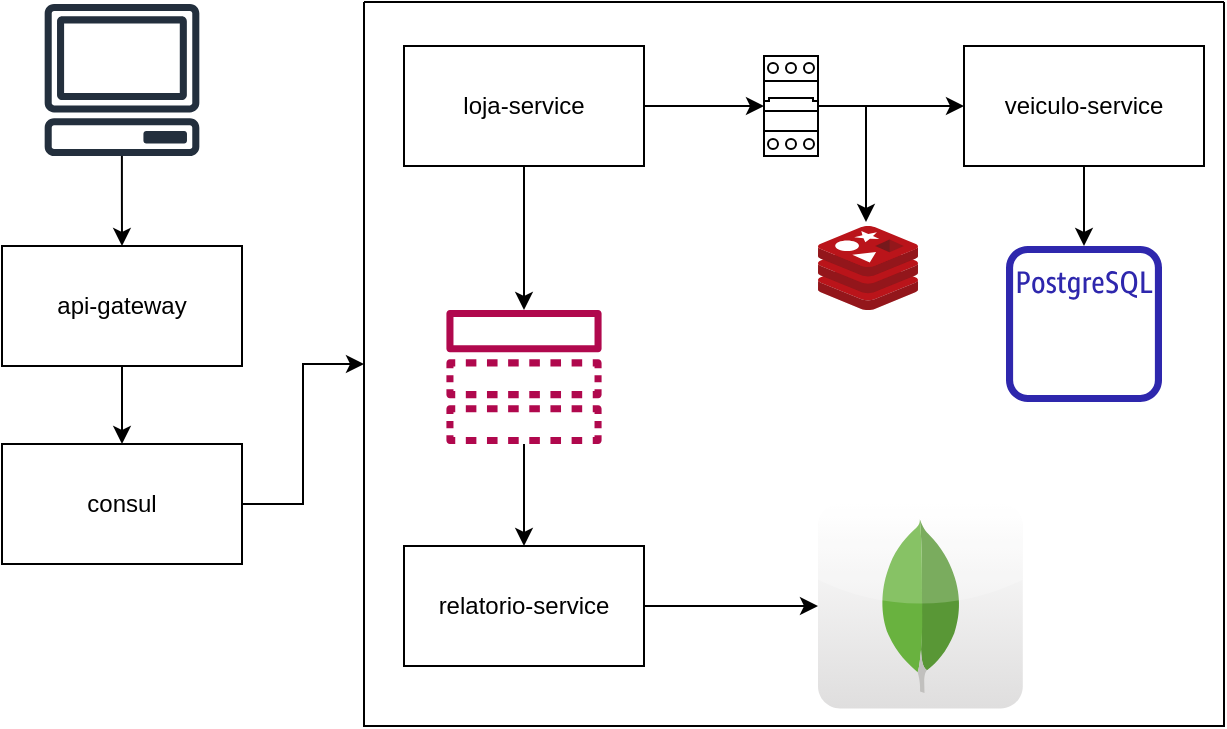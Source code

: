 <mxfile version="20.2.6" type="github">
  <diagram id="cDS2AxNONFs85x3WoPjF" name="Curso Micronaut">
    <mxGraphModel dx="1289" dy="757" grid="1" gridSize="10" guides="1" tooltips="1" connect="1" arrows="1" fold="1" page="1" pageScale="1" pageWidth="827" pageHeight="1169" math="0" shadow="0">
      <root>
        <mxCell id="0" />
        <mxCell id="1" parent="0" />
        <mxCell id="vRn6mUdnOCqso2IrHkOI-3" value="" style="edgeStyle=orthogonalEdgeStyle;rounded=0;orthogonalLoop=1;jettySize=auto;html=1;" edge="1" parent="1" source="vRn6mUdnOCqso2IrHkOI-1" target="vRn6mUdnOCqso2IrHkOI-2">
          <mxGeometry relative="1" as="geometry" />
        </mxCell>
        <mxCell id="vRn6mUdnOCqso2IrHkOI-1" value="veiculo-service" style="rounded=0;whiteSpace=wrap;html=1;" vertex="1" parent="1">
          <mxGeometry x="340" y="60" width="120" height="60" as="geometry" />
        </mxCell>
        <mxCell id="vRn6mUdnOCqso2IrHkOI-2" value="" style="sketch=0;outlineConnect=0;fontColor=#232F3E;gradientColor=none;fillColor=#2E27AD;strokeColor=none;dashed=0;verticalLabelPosition=bottom;verticalAlign=top;align=center;html=1;fontSize=12;fontStyle=0;aspect=fixed;pointerEvents=1;shape=mxgraph.aws4.rds_postgresql_instance_alt;" vertex="1" parent="1">
          <mxGeometry x="361" y="160" width="78" height="78" as="geometry" />
        </mxCell>
        <mxCell id="vRn6mUdnOCqso2IrHkOI-10" value="" style="edgeStyle=orthogonalEdgeStyle;rounded=0;orthogonalLoop=1;jettySize=auto;html=1;" edge="1" parent="1" source="vRn6mUdnOCqso2IrHkOI-4" target="vRn6mUdnOCqso2IrHkOI-8">
          <mxGeometry relative="1" as="geometry" />
        </mxCell>
        <mxCell id="vRn6mUdnOCqso2IrHkOI-16" value="" style="edgeStyle=orthogonalEdgeStyle;rounded=0;orthogonalLoop=1;jettySize=auto;html=1;" edge="1" parent="1" source="vRn6mUdnOCqso2IrHkOI-4" target="vRn6mUdnOCqso2IrHkOI-15">
          <mxGeometry relative="1" as="geometry" />
        </mxCell>
        <mxCell id="vRn6mUdnOCqso2IrHkOI-4" value="loja-service" style="rounded=0;whiteSpace=wrap;html=1;" vertex="1" parent="1">
          <mxGeometry x="60" y="60" width="120" height="60" as="geometry" />
        </mxCell>
        <mxCell id="vRn6mUdnOCqso2IrHkOI-7" value="" style="dashed=0;outlineConnect=0;html=1;align=center;labelPosition=center;verticalLabelPosition=bottom;verticalAlign=top;shape=mxgraph.webicons.mongodb;gradientColor=#DFDEDE" vertex="1" parent="1">
          <mxGeometry x="267" y="288.8" width="102.4" height="102.4" as="geometry" />
        </mxCell>
        <mxCell id="vRn6mUdnOCqso2IrHkOI-9" style="edgeStyle=orthogonalEdgeStyle;rounded=0;orthogonalLoop=1;jettySize=auto;html=1;entryX=0;entryY=0.5;entryDx=0;entryDy=0;" edge="1" parent="1" source="vRn6mUdnOCqso2IrHkOI-8" target="vRn6mUdnOCqso2IrHkOI-1">
          <mxGeometry relative="1" as="geometry">
            <Array as="points">
              <mxPoint x="300" y="90" />
              <mxPoint x="300" y="90" />
            </Array>
          </mxGeometry>
        </mxCell>
        <mxCell id="vRn6mUdnOCqso2IrHkOI-14" style="edgeStyle=orthogonalEdgeStyle;rounded=0;orthogonalLoop=1;jettySize=auto;html=1;entryX=0.48;entryY=-0.048;entryDx=0;entryDy=0;entryPerimeter=0;" edge="1" parent="1" target="vRn6mUdnOCqso2IrHkOI-11">
          <mxGeometry relative="1" as="geometry">
            <mxPoint x="300" y="90" as="sourcePoint" />
            <Array as="points">
              <mxPoint x="291" y="90" />
            </Array>
          </mxGeometry>
        </mxCell>
        <mxCell id="vRn6mUdnOCqso2IrHkOI-8" value="" style="verticalLabelPosition=bottom;dashed=0;shadow=0;html=1;align=center;verticalAlign=top;shape=mxgraph.cabinets.cb_3p;" vertex="1" parent="1">
          <mxGeometry x="240" y="65" width="27" height="50" as="geometry" />
        </mxCell>
        <mxCell id="vRn6mUdnOCqso2IrHkOI-11" value="" style="sketch=0;aspect=fixed;html=1;points=[];align=center;image;fontSize=12;image=img/lib/mscae/Cache_Redis_Product.svg;" vertex="1" parent="1">
          <mxGeometry x="267" y="150" width="50" height="42" as="geometry" />
        </mxCell>
        <mxCell id="vRn6mUdnOCqso2IrHkOI-18" value="" style="edgeStyle=orthogonalEdgeStyle;rounded=0;orthogonalLoop=1;jettySize=auto;html=1;" edge="1" parent="1" source="vRn6mUdnOCqso2IrHkOI-15" target="vRn6mUdnOCqso2IrHkOI-17">
          <mxGeometry relative="1" as="geometry" />
        </mxCell>
        <mxCell id="vRn6mUdnOCqso2IrHkOI-15" value="" style="sketch=0;outlineConnect=0;fontColor=#232F3E;gradientColor=none;fillColor=#B0084D;strokeColor=none;dashed=0;verticalLabelPosition=bottom;verticalAlign=top;align=center;html=1;fontSize=12;fontStyle=0;aspect=fixed;pointerEvents=1;shape=mxgraph.aws4.topic;" vertex="1" parent="1">
          <mxGeometry x="81" y="192" width="78" height="67" as="geometry" />
        </mxCell>
        <mxCell id="vRn6mUdnOCqso2IrHkOI-19" value="" style="edgeStyle=orthogonalEdgeStyle;rounded=0;orthogonalLoop=1;jettySize=auto;html=1;" edge="1" parent="1" source="vRn6mUdnOCqso2IrHkOI-17" target="vRn6mUdnOCqso2IrHkOI-7">
          <mxGeometry relative="1" as="geometry" />
        </mxCell>
        <mxCell id="vRn6mUdnOCqso2IrHkOI-17" value="relatorio-service" style="rounded=0;whiteSpace=wrap;html=1;" vertex="1" parent="1">
          <mxGeometry x="60" y="310" width="120" height="60" as="geometry" />
        </mxCell>
        <mxCell id="vRn6mUdnOCqso2IrHkOI-20" value="" style="swimlane;startSize=0;" vertex="1" parent="1">
          <mxGeometry x="40" y="38" width="430" height="362" as="geometry" />
        </mxCell>
        <mxCell id="vRn6mUdnOCqso2IrHkOI-23" value="" style="edgeStyle=orthogonalEdgeStyle;rounded=0;orthogonalLoop=1;jettySize=auto;html=1;" edge="1" parent="1" source="vRn6mUdnOCqso2IrHkOI-21" target="vRn6mUdnOCqso2IrHkOI-22">
          <mxGeometry relative="1" as="geometry" />
        </mxCell>
        <mxCell id="vRn6mUdnOCqso2IrHkOI-21" value="" style="sketch=0;outlineConnect=0;fontColor=#232F3E;gradientColor=none;fillColor=#232F3D;strokeColor=none;dashed=0;verticalLabelPosition=bottom;verticalAlign=top;align=center;html=1;fontSize=12;fontStyle=0;aspect=fixed;pointerEvents=1;shape=mxgraph.aws4.client;" vertex="1" parent="1">
          <mxGeometry x="-120" y="39" width="78" height="76" as="geometry" />
        </mxCell>
        <mxCell id="vRn6mUdnOCqso2IrHkOI-25" value="" style="edgeStyle=orthogonalEdgeStyle;rounded=0;orthogonalLoop=1;jettySize=auto;html=1;" edge="1" parent="1" source="vRn6mUdnOCqso2IrHkOI-22" target="vRn6mUdnOCqso2IrHkOI-24">
          <mxGeometry relative="1" as="geometry" />
        </mxCell>
        <mxCell id="vRn6mUdnOCqso2IrHkOI-22" value="api-gateway" style="rounded=0;whiteSpace=wrap;html=1;" vertex="1" parent="1">
          <mxGeometry x="-141" y="160" width="120" height="60" as="geometry" />
        </mxCell>
        <mxCell id="vRn6mUdnOCqso2IrHkOI-26" value="" style="edgeStyle=orthogonalEdgeStyle;rounded=0;orthogonalLoop=1;jettySize=auto;html=1;entryX=0;entryY=0.5;entryDx=0;entryDy=0;" edge="1" parent="1" source="vRn6mUdnOCqso2IrHkOI-24" target="vRn6mUdnOCqso2IrHkOI-20">
          <mxGeometry relative="1" as="geometry" />
        </mxCell>
        <mxCell id="vRn6mUdnOCqso2IrHkOI-24" value="consul" style="rounded=0;whiteSpace=wrap;html=1;" vertex="1" parent="1">
          <mxGeometry x="-141" y="259" width="120" height="60" as="geometry" />
        </mxCell>
      </root>
    </mxGraphModel>
  </diagram>
</mxfile>
